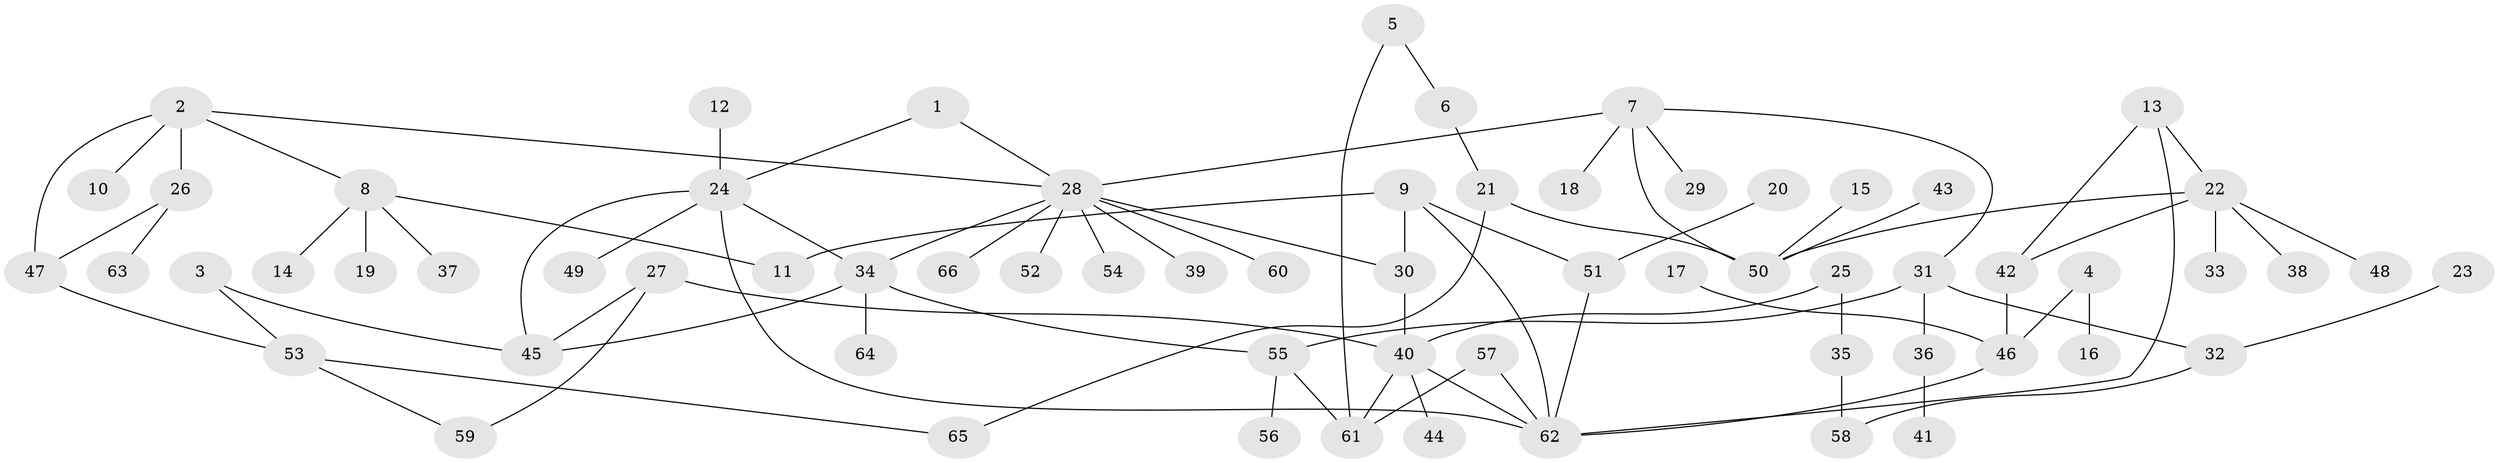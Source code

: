 // original degree distribution, {5: 0.03816793893129771, 9: 0.007633587786259542, 6: 0.022900763358778626, 4: 0.09923664122137404, 2: 0.3282442748091603, 7: 0.007633587786259542, 3: 0.13740458015267176, 1: 0.35877862595419846}
// Generated by graph-tools (version 1.1) at 2025/49/03/09/25 03:49:19]
// undirected, 66 vertices, 84 edges
graph export_dot {
graph [start="1"]
  node [color=gray90,style=filled];
  1;
  2;
  3;
  4;
  5;
  6;
  7;
  8;
  9;
  10;
  11;
  12;
  13;
  14;
  15;
  16;
  17;
  18;
  19;
  20;
  21;
  22;
  23;
  24;
  25;
  26;
  27;
  28;
  29;
  30;
  31;
  32;
  33;
  34;
  35;
  36;
  37;
  38;
  39;
  40;
  41;
  42;
  43;
  44;
  45;
  46;
  47;
  48;
  49;
  50;
  51;
  52;
  53;
  54;
  55;
  56;
  57;
  58;
  59;
  60;
  61;
  62;
  63;
  64;
  65;
  66;
  1 -- 24 [weight=1.0];
  1 -- 28 [weight=1.0];
  2 -- 8 [weight=1.0];
  2 -- 10 [weight=1.0];
  2 -- 26 [weight=1.0];
  2 -- 28 [weight=1.0];
  2 -- 47 [weight=1.0];
  3 -- 45 [weight=1.0];
  3 -- 53 [weight=1.0];
  4 -- 16 [weight=1.0];
  4 -- 46 [weight=1.0];
  5 -- 6 [weight=1.0];
  5 -- 61 [weight=1.0];
  6 -- 21 [weight=1.0];
  7 -- 18 [weight=1.0];
  7 -- 28 [weight=1.0];
  7 -- 29 [weight=1.0];
  7 -- 31 [weight=1.0];
  7 -- 50 [weight=1.0];
  8 -- 11 [weight=1.0];
  8 -- 14 [weight=1.0];
  8 -- 19 [weight=1.0];
  8 -- 37 [weight=1.0];
  9 -- 11 [weight=1.0];
  9 -- 30 [weight=1.0];
  9 -- 51 [weight=1.0];
  9 -- 62 [weight=1.0];
  12 -- 24 [weight=1.0];
  13 -- 22 [weight=1.0];
  13 -- 42 [weight=1.0];
  13 -- 62 [weight=1.0];
  15 -- 50 [weight=1.0];
  17 -- 46 [weight=1.0];
  20 -- 51 [weight=1.0];
  21 -- 50 [weight=1.0];
  21 -- 65 [weight=1.0];
  22 -- 33 [weight=1.0];
  22 -- 38 [weight=1.0];
  22 -- 42 [weight=1.0];
  22 -- 48 [weight=1.0];
  22 -- 50 [weight=1.0];
  23 -- 32 [weight=1.0];
  24 -- 34 [weight=1.0];
  24 -- 45 [weight=1.0];
  24 -- 49 [weight=1.0];
  24 -- 62 [weight=1.0];
  25 -- 35 [weight=1.0];
  25 -- 40 [weight=1.0];
  26 -- 47 [weight=1.0];
  26 -- 63 [weight=1.0];
  27 -- 40 [weight=1.0];
  27 -- 45 [weight=1.0];
  27 -- 59 [weight=1.0];
  28 -- 30 [weight=1.0];
  28 -- 34 [weight=1.0];
  28 -- 39 [weight=1.0];
  28 -- 52 [weight=1.0];
  28 -- 54 [weight=1.0];
  28 -- 60 [weight=1.0];
  28 -- 66 [weight=1.0];
  30 -- 40 [weight=1.0];
  31 -- 32 [weight=1.0];
  31 -- 36 [weight=1.0];
  31 -- 55 [weight=1.0];
  32 -- 58 [weight=1.0];
  34 -- 45 [weight=1.0];
  34 -- 55 [weight=1.0];
  34 -- 64 [weight=1.0];
  35 -- 58 [weight=1.0];
  36 -- 41 [weight=1.0];
  40 -- 44 [weight=1.0];
  40 -- 61 [weight=1.0];
  40 -- 62 [weight=1.0];
  42 -- 46 [weight=1.0];
  43 -- 50 [weight=1.0];
  46 -- 62 [weight=1.0];
  47 -- 53 [weight=1.0];
  51 -- 62 [weight=1.0];
  53 -- 59 [weight=1.0];
  53 -- 65 [weight=1.0];
  55 -- 56 [weight=1.0];
  55 -- 61 [weight=1.0];
  57 -- 61 [weight=1.0];
  57 -- 62 [weight=1.0];
}

